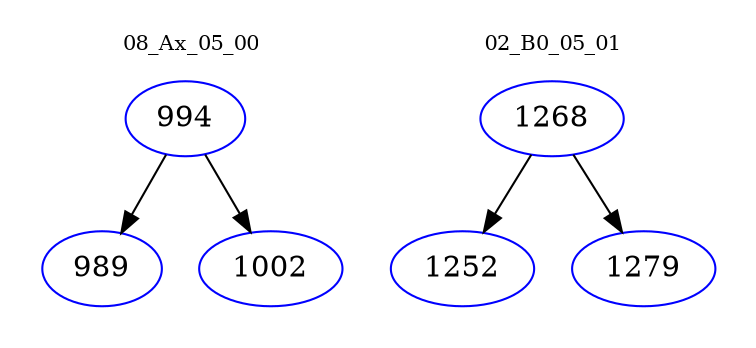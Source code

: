 digraph{
subgraph cluster_0 {
color = white
label = "08_Ax_05_00";
fontsize=10;
T0_994 [label="994", color="blue"]
T0_994 -> T0_989 [color="black"]
T0_989 [label="989", color="blue"]
T0_994 -> T0_1002 [color="black"]
T0_1002 [label="1002", color="blue"]
}
subgraph cluster_1 {
color = white
label = "02_B0_05_01";
fontsize=10;
T1_1268 [label="1268", color="blue"]
T1_1268 -> T1_1252 [color="black"]
T1_1252 [label="1252", color="blue"]
T1_1268 -> T1_1279 [color="black"]
T1_1279 [label="1279", color="blue"]
}
}

